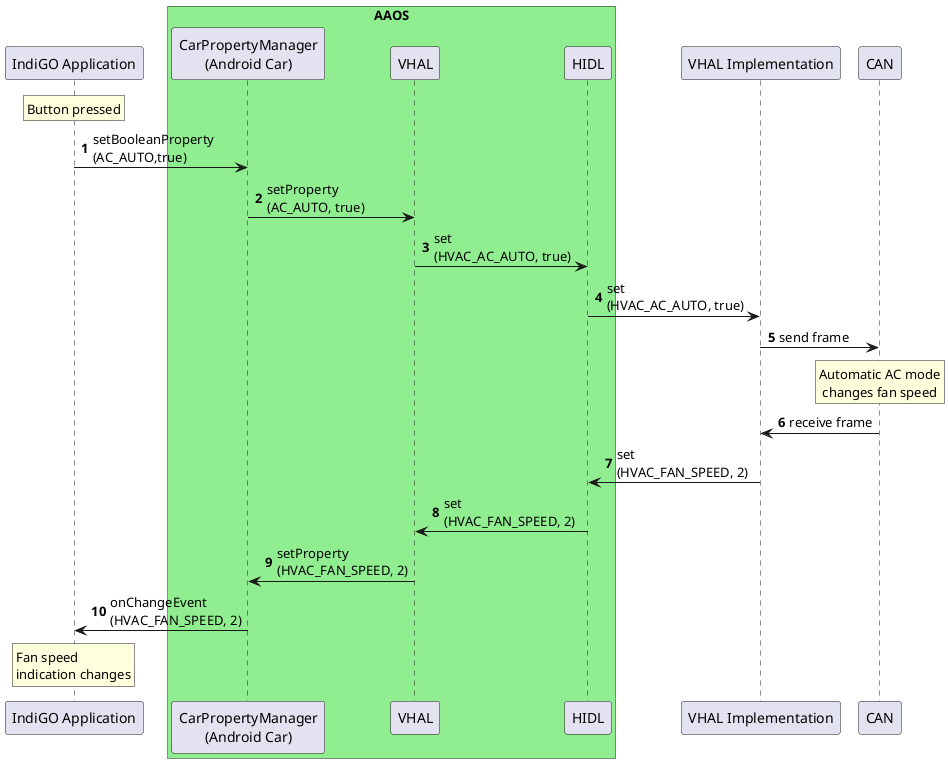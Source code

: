 @startuml
autonumber

rnote over "IndiGO Application"
Button pressed
endrnote

"IndiGO Application" -> "CarPropertyManager\n(Android Car)" : setBooleanProperty\n(AC_AUTO,true)

box "AAOS" #LightGreen
participant "CarPropertyManager\n(Android Car)"
participant VHAL
participant HIDL
end box

"CarPropertyManager\n(Android Car)" -> VHAL : setProperty\n(AC_AUTO, true)
VHAL -> HIDL : set\n(HVAC_AC_AUTO, true)

HIDL -> "VHAL Implementation" : set\n(HVAC_AC_AUTO, true)
 "VHAL Implementation" -> CAN : send frame

rnote over CAN
Automatic AC mode
 changes fan speed
endrnote

CAN ->  "VHAL Implementation" : receive frame
 "VHAL Implementation" -> HIDL: set\n(HVAC_FAN_SPEED, 2)
HIDL -> VHAL: set\n(HVAC_FAN_SPEED, 2)
VHAL -> "CarPropertyManager\n(Android Car)": setProperty\n(HVAC_FAN_SPEED, 2)
"CarPropertyManager\n(Android Car)" ->"IndiGO Application": onChangeEvent\n(HVAC_FAN_SPEED, 2)

rnote over "IndiGO Application"
Fan speed
indication changes
endrnote
@enduml
